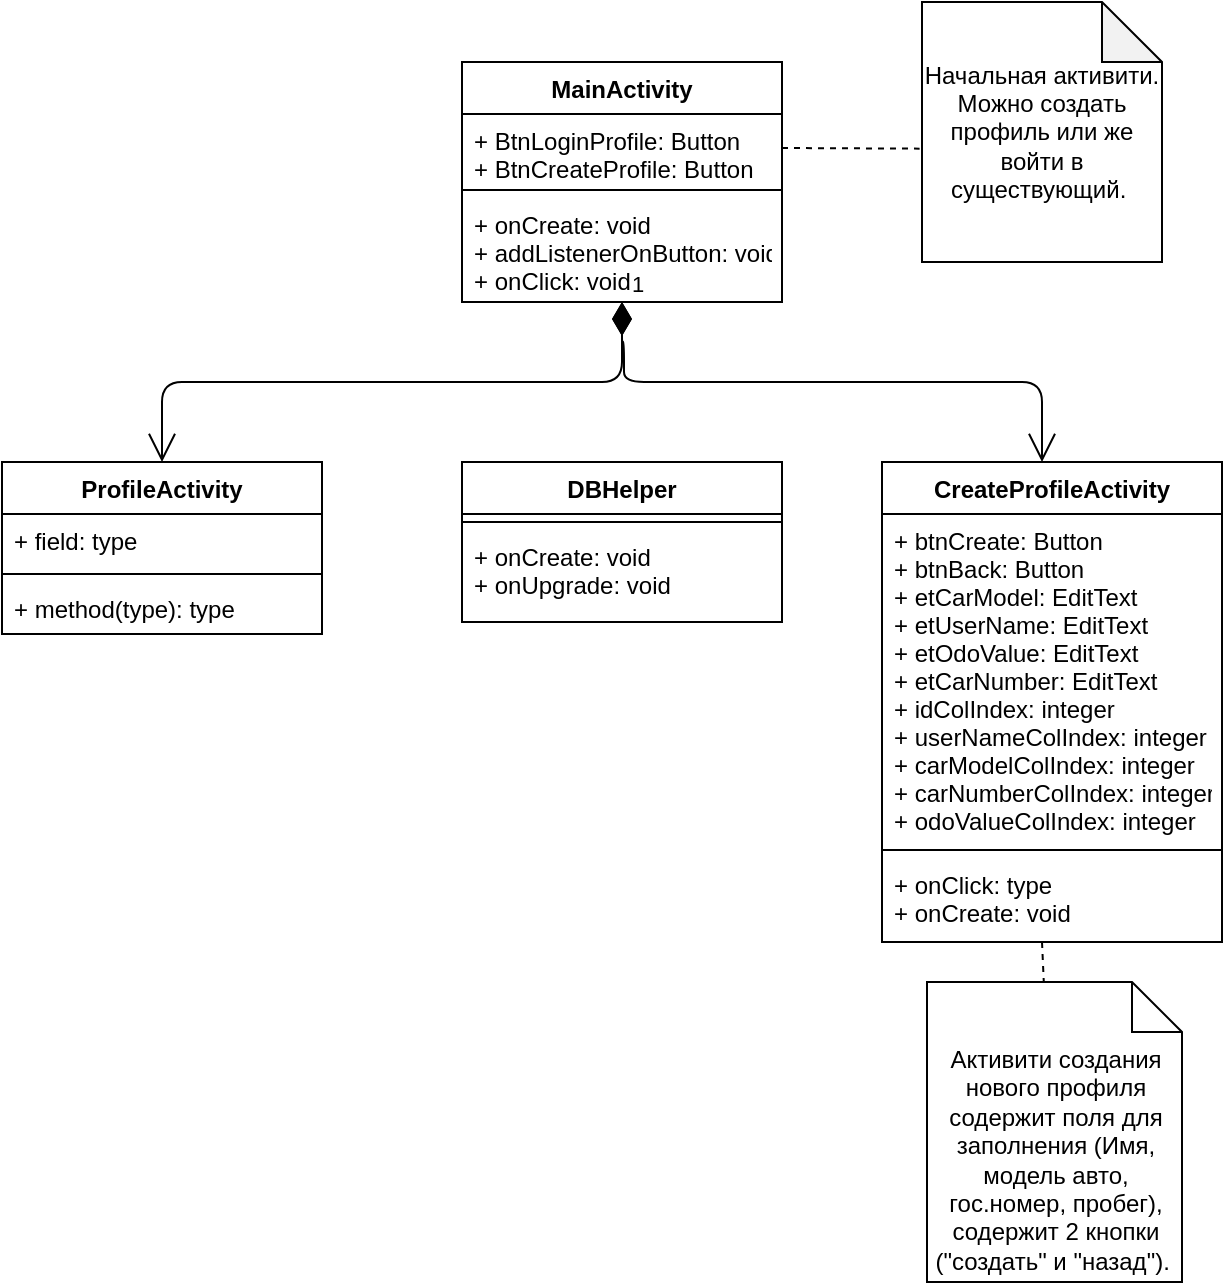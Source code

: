 <mxfile version="13.10.0" type="github">
  <diagram id="C5RBs43oDa-KdzZeNtuy" name="Page-1">
    <mxGraphModel dx="413" dy="230" grid="1" gridSize="10" guides="1" tooltips="1" connect="1" arrows="1" fold="1" page="1" pageScale="1" pageWidth="827" pageHeight="1169" math="0" shadow="0">
      <root>
        <mxCell id="WIyWlLk6GJQsqaUBKTNV-0" />
        <mxCell id="WIyWlLk6GJQsqaUBKTNV-1" parent="WIyWlLk6GJQsqaUBKTNV-0" />
        <mxCell id="MWLD1dHodhY7ivmaf8xJ-8" value="Начальная активити. Можно создать профиль или же войти в существующий.&amp;nbsp;" style="shape=note;whiteSpace=wrap;html=1;backgroundOutline=1;darkOpacity=0.05;" parent="WIyWlLk6GJQsqaUBKTNV-1" vertex="1">
          <mxGeometry x="560" y="50" width="120" height="130" as="geometry" />
        </mxCell>
        <mxCell id="MWLD1dHodhY7ivmaf8xJ-9" value="" style="endArrow=none;dashed=1;html=1;exitX=1;exitY=0.5;exitDx=0;exitDy=0;entryX=-0.01;entryY=0.564;entryDx=0;entryDy=0;entryPerimeter=0;" parent="WIyWlLk6GJQsqaUBKTNV-1" source="gEvGJwE6Dd_fPejVoH91-1" target="MWLD1dHodhY7ivmaf8xJ-8" edge="1">
          <mxGeometry width="50" height="50" relative="1" as="geometry">
            <mxPoint x="494" y="169" as="sourcePoint" />
            <mxPoint x="560" y="122" as="targetPoint" />
          </mxGeometry>
        </mxCell>
        <mxCell id="MWLD1dHodhY7ivmaf8xJ-10" value="1" style="endArrow=open;html=1;endSize=12;startArrow=diamondThin;startSize=14;startFill=1;edgeStyle=orthogonalEdgeStyle;align=left;verticalAlign=bottom;exitX=0.475;exitY=1;exitDx=0;exitDy=0;exitPerimeter=0;entryX=0.5;entryY=0;entryDx=0;entryDy=0;" parent="WIyWlLk6GJQsqaUBKTNV-1" target="MWLD1dHodhY7ivmaf8xJ-11" edge="1">
          <mxGeometry x="-1" y="3" relative="1" as="geometry">
            <mxPoint x="410.0" y="200.0" as="sourcePoint" />
            <mxPoint x="410" y="280" as="targetPoint" />
            <Array as="points">
              <mxPoint x="410" y="240" />
              <mxPoint x="180" y="240" />
            </Array>
          </mxGeometry>
        </mxCell>
        <mxCell id="MWLD1dHodhY7ivmaf8xJ-11" value="ProfileActivity" style="swimlane;fontStyle=1;align=center;verticalAlign=top;childLayout=stackLayout;horizontal=1;startSize=26;horizontalStack=0;resizeParent=1;resizeParentMax=0;resizeLast=0;collapsible=1;marginBottom=0;" parent="WIyWlLk6GJQsqaUBKTNV-1" vertex="1">
          <mxGeometry x="100" y="280" width="160" height="86" as="geometry" />
        </mxCell>
        <mxCell id="MWLD1dHodhY7ivmaf8xJ-12" value="+ field: type" style="text;strokeColor=none;fillColor=none;align=left;verticalAlign=top;spacingLeft=4;spacingRight=4;overflow=hidden;rotatable=0;points=[[0,0.5],[1,0.5]];portConstraint=eastwest;" parent="MWLD1dHodhY7ivmaf8xJ-11" vertex="1">
          <mxGeometry y="26" width="160" height="26" as="geometry" />
        </mxCell>
        <mxCell id="MWLD1dHodhY7ivmaf8xJ-13" value="" style="line;strokeWidth=1;fillColor=none;align=left;verticalAlign=middle;spacingTop=-1;spacingLeft=3;spacingRight=3;rotatable=0;labelPosition=right;points=[];portConstraint=eastwest;" parent="MWLD1dHodhY7ivmaf8xJ-11" vertex="1">
          <mxGeometry y="52" width="160" height="8" as="geometry" />
        </mxCell>
        <mxCell id="MWLD1dHodhY7ivmaf8xJ-14" value="+ method(type): type" style="text;strokeColor=none;fillColor=none;align=left;verticalAlign=top;spacingLeft=4;spacingRight=4;overflow=hidden;rotatable=0;points=[[0,0.5],[1,0.5]];portConstraint=eastwest;" parent="MWLD1dHodhY7ivmaf8xJ-11" vertex="1">
          <mxGeometry y="60" width="160" height="26" as="geometry" />
        </mxCell>
        <mxCell id="MWLD1dHodhY7ivmaf8xJ-15" value="CreateProfileActivity" style="swimlane;fontStyle=1;align=center;verticalAlign=top;childLayout=stackLayout;horizontal=1;startSize=26;horizontalStack=0;resizeParent=1;resizeParentMax=0;resizeLast=0;collapsible=1;marginBottom=0;" parent="WIyWlLk6GJQsqaUBKTNV-1" vertex="1">
          <mxGeometry x="540" y="280" width="170" height="240" as="geometry" />
        </mxCell>
        <mxCell id="MWLD1dHodhY7ivmaf8xJ-16" value="+ btnCreate: Button&#xa;+ btnBack: Button&#xa;+ etCarModel: EditText&#xa;+ etUserName: EditText&#xa;+ etOdoValue: EditText&#xa;+ etCarNumber: EditText&#xa;+ idColIndex: integer&#xa;+ userNameColIndex: integer&#xa;+ carModelColIndex: integer&#xa;+ carNumberColIndex: integer&#xa;+ odoValueColIndex: integer&#xa;&#xa;" style="text;strokeColor=none;fillColor=none;align=left;verticalAlign=top;spacingLeft=4;spacingRight=4;overflow=hidden;rotatable=0;points=[[0,0.5],[1,0.5]];portConstraint=eastwest;" parent="MWLD1dHodhY7ivmaf8xJ-15" vertex="1">
          <mxGeometry y="26" width="170" height="164" as="geometry" />
        </mxCell>
        <mxCell id="MWLD1dHodhY7ivmaf8xJ-17" value="" style="line;strokeWidth=1;fillColor=none;align=left;verticalAlign=middle;spacingTop=-1;spacingLeft=3;spacingRight=3;rotatable=0;labelPosition=right;points=[];portConstraint=eastwest;" parent="MWLD1dHodhY7ivmaf8xJ-15" vertex="1">
          <mxGeometry y="190" width="170" height="8" as="geometry" />
        </mxCell>
        <mxCell id="MWLD1dHodhY7ivmaf8xJ-18" value="+ onClick: type&#xa;+ onCreate: void" style="text;strokeColor=none;fillColor=none;align=left;verticalAlign=top;spacingLeft=4;spacingRight=4;overflow=hidden;rotatable=0;points=[[0,0.5],[1,0.5]];portConstraint=eastwest;" parent="MWLD1dHodhY7ivmaf8xJ-15" vertex="1">
          <mxGeometry y="198" width="170" height="42" as="geometry" />
        </mxCell>
        <mxCell id="MWLD1dHodhY7ivmaf8xJ-19" value="1" style="endArrow=open;html=1;endSize=12;startArrow=diamondThin;startSize=14;startFill=1;edgeStyle=orthogonalEdgeStyle;align=left;verticalAlign=bottom;" parent="WIyWlLk6GJQsqaUBKTNV-1" edge="1">
          <mxGeometry x="-1" y="3" relative="1" as="geometry">
            <mxPoint x="410.0" y="200.0" as="sourcePoint" />
            <mxPoint x="620" y="280" as="targetPoint" />
            <Array as="points">
              <mxPoint x="410" y="220" />
              <mxPoint x="411" y="220" />
              <mxPoint x="411" y="240" />
              <mxPoint x="620" y="240" />
              <mxPoint x="620" y="280" />
            </Array>
          </mxGeometry>
        </mxCell>
        <mxCell id="gEvGJwE6Dd_fPejVoH91-0" value="MainActivity" style="swimlane;fontStyle=1;align=center;verticalAlign=top;childLayout=stackLayout;horizontal=1;startSize=26;horizontalStack=0;resizeParent=1;resizeParentMax=0;resizeLast=0;collapsible=1;marginBottom=0;" parent="WIyWlLk6GJQsqaUBKTNV-1" vertex="1">
          <mxGeometry x="330" y="80" width="160" height="120" as="geometry" />
        </mxCell>
        <mxCell id="gEvGJwE6Dd_fPejVoH91-1" value="+ BtnLoginProfile: Button&#xa;+ BtnCreateProfile: Button&#xa;" style="text;strokeColor=none;fillColor=none;align=left;verticalAlign=top;spacingLeft=4;spacingRight=4;overflow=hidden;rotatable=0;points=[[0,0.5],[1,0.5]];portConstraint=eastwest;" parent="gEvGJwE6Dd_fPejVoH91-0" vertex="1">
          <mxGeometry y="26" width="160" height="34" as="geometry" />
        </mxCell>
        <mxCell id="gEvGJwE6Dd_fPejVoH91-2" value="" style="line;strokeWidth=1;fillColor=none;align=left;verticalAlign=middle;spacingTop=-1;spacingLeft=3;spacingRight=3;rotatable=0;labelPosition=right;points=[];portConstraint=eastwest;" parent="gEvGJwE6Dd_fPejVoH91-0" vertex="1">
          <mxGeometry y="60" width="160" height="8" as="geometry" />
        </mxCell>
        <mxCell id="gEvGJwE6Dd_fPejVoH91-3" value="+ onCreate: void&#xa;+ addListenerOnButton: void&#xa;+ onClick: void" style="text;strokeColor=none;fillColor=none;align=left;verticalAlign=top;spacingLeft=4;spacingRight=4;overflow=hidden;rotatable=0;points=[[0,0.5],[1,0.5]];portConstraint=eastwest;" parent="gEvGJwE6Dd_fPejVoH91-0" vertex="1">
          <mxGeometry y="68" width="160" height="52" as="geometry" />
        </mxCell>
        <mxCell id="gEvGJwE6Dd_fPejVoH91-7" value="DBHelper" style="swimlane;fontStyle=1;align=center;verticalAlign=top;childLayout=stackLayout;horizontal=1;startSize=26;horizontalStack=0;resizeParent=1;resizeParentMax=0;resizeLast=0;collapsible=1;marginBottom=0;" parent="WIyWlLk6GJQsqaUBKTNV-1" vertex="1">
          <mxGeometry x="330" y="280" width="160" height="80" as="geometry" />
        </mxCell>
        <mxCell id="gEvGJwE6Dd_fPejVoH91-9" value="" style="line;strokeWidth=1;fillColor=none;align=left;verticalAlign=middle;spacingTop=-1;spacingLeft=3;spacingRight=3;rotatable=0;labelPosition=right;points=[];portConstraint=eastwest;" parent="gEvGJwE6Dd_fPejVoH91-7" vertex="1">
          <mxGeometry y="26" width="160" height="8" as="geometry" />
        </mxCell>
        <mxCell id="gEvGJwE6Dd_fPejVoH91-10" value="+ onCreate: void&#xa;+ onUpgrade: void" style="text;strokeColor=none;fillColor=none;align=left;verticalAlign=top;spacingLeft=4;spacingRight=4;overflow=hidden;rotatable=0;points=[[0,0.5],[1,0.5]];portConstraint=eastwest;" parent="gEvGJwE6Dd_fPejVoH91-7" vertex="1">
          <mxGeometry y="34" width="160" height="46" as="geometry" />
        </mxCell>
        <mxCell id="gEvGJwE6Dd_fPejVoH91-11" value="Активити создания нового профиля содержит поля для заполнения (Имя, модель авто, гос.номер, пробег), содержит 2 кнопки (&quot;создать&quot; и &quot;назад&quot;).&amp;nbsp;" style="shape=note2;boundedLbl=1;whiteSpace=wrap;html=1;size=25;verticalAlign=top;align=center;" parent="WIyWlLk6GJQsqaUBKTNV-1" vertex="1">
          <mxGeometry x="562.5" y="540" width="127.5" height="150" as="geometry" />
        </mxCell>
        <mxCell id="gEvGJwE6Dd_fPejVoH91-12" value="" style="endArrow=none;dashed=1;html=1;entryX=0.458;entryY=0;entryDx=0;entryDy=0;entryPerimeter=0;" parent="WIyWlLk6GJQsqaUBKTNV-1" target="gEvGJwE6Dd_fPejVoH91-11" edge="1">
          <mxGeometry width="50" height="50" relative="1" as="geometry">
            <mxPoint x="620" y="520" as="sourcePoint" />
            <mxPoint x="568.8" y="133.32" as="targetPoint" />
            <Array as="points">
              <mxPoint x="620" y="520" />
            </Array>
          </mxGeometry>
        </mxCell>
      </root>
    </mxGraphModel>
  </diagram>
</mxfile>
